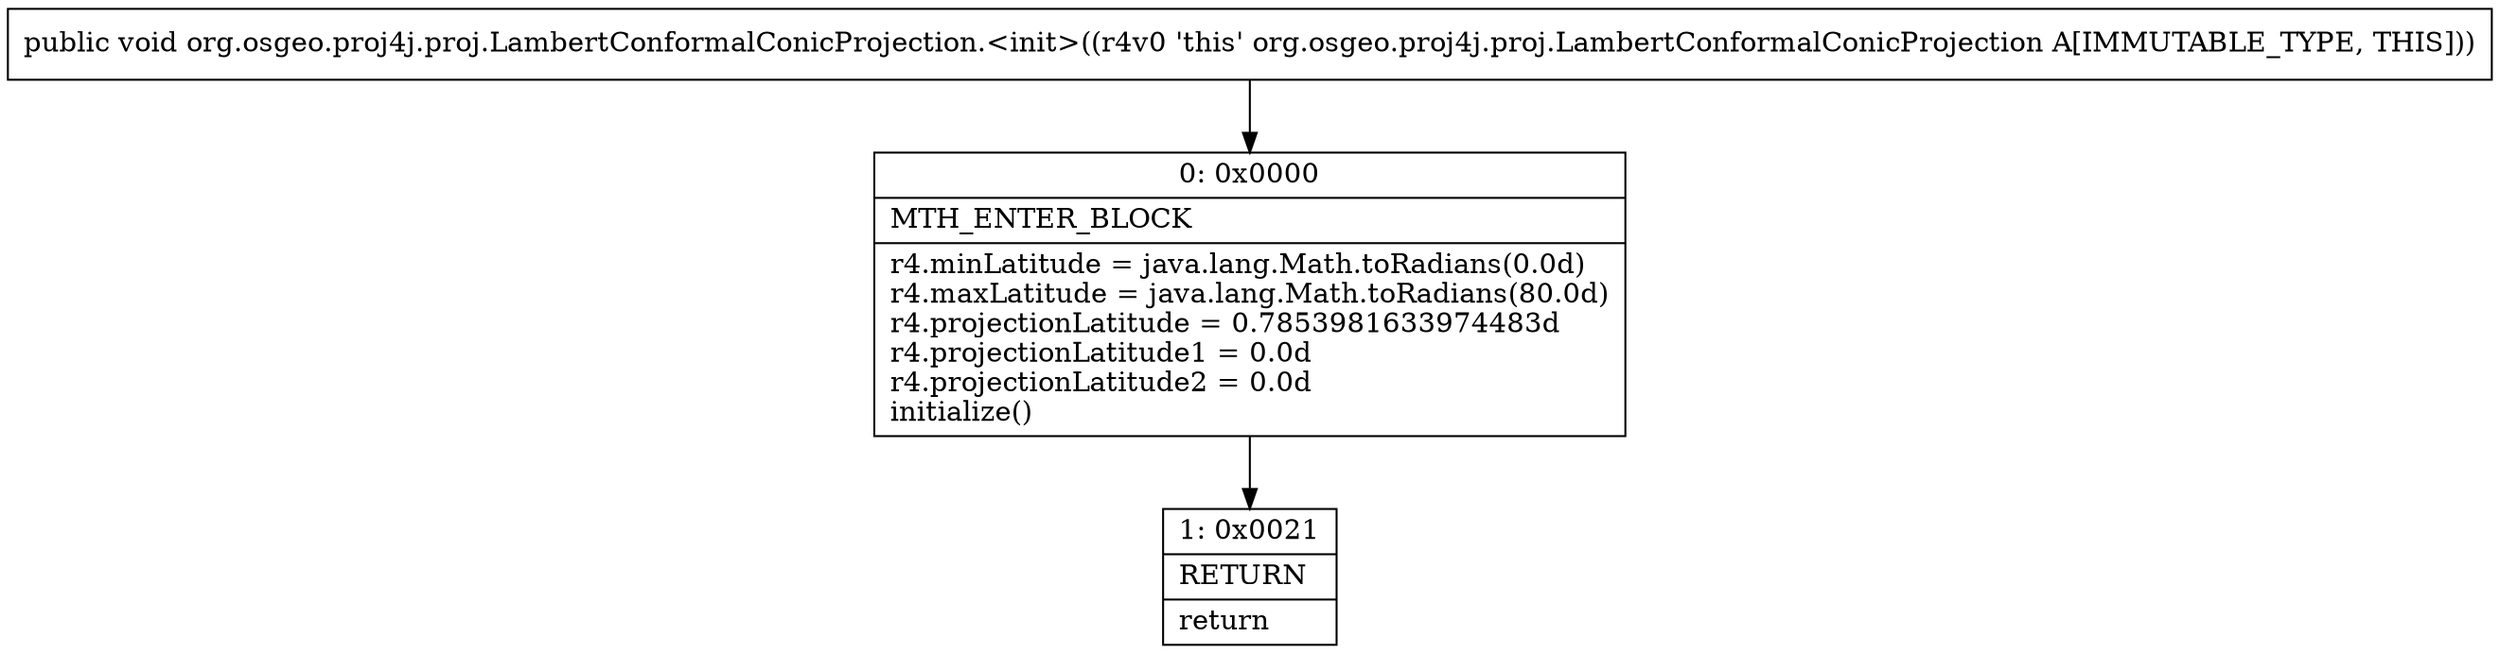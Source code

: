 digraph "CFG fororg.osgeo.proj4j.proj.LambertConformalConicProjection.\<init\>()V" {
Node_0 [shape=record,label="{0\:\ 0x0000|MTH_ENTER_BLOCK\l|r4.minLatitude = java.lang.Math.toRadians(0.0d)\lr4.maxLatitude = java.lang.Math.toRadians(80.0d)\lr4.projectionLatitude = 0.7853981633974483d\lr4.projectionLatitude1 = 0.0d\lr4.projectionLatitude2 = 0.0d\linitialize()\l}"];
Node_1 [shape=record,label="{1\:\ 0x0021|RETURN\l|return\l}"];
MethodNode[shape=record,label="{public void org.osgeo.proj4j.proj.LambertConformalConicProjection.\<init\>((r4v0 'this' org.osgeo.proj4j.proj.LambertConformalConicProjection A[IMMUTABLE_TYPE, THIS])) }"];
MethodNode -> Node_0;
Node_0 -> Node_1;
}


